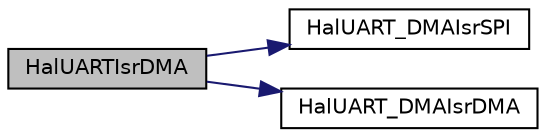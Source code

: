 digraph "HalUARTIsrDMA"
{
  edge [fontname="Helvetica",fontsize="10",labelfontname="Helvetica",labelfontsize="10"];
  node [fontname="Helvetica",fontsize="10",shape=record];
  rankdir="LR";
  Node1 [label="HalUARTIsrDMA",height=0.2,width=0.4,color="black", fillcolor="grey75", style="filled" fontcolor="black"];
  Node1 -> Node2 [color="midnightblue",fontsize="10",style="solid",fontname="Helvetica"];
  Node2 [label="HalUART_DMAIsrSPI",height=0.2,width=0.4,color="black", fillcolor="white", style="filled",URL="$_c_c2540_e_b_2__hal__uart__spi_8c.html#a60d98cdffe2b8e69cb9c3ff7f05b0313"];
  Node1 -> Node3 [color="midnightblue",fontsize="10",style="solid",fontname="Helvetica"];
  Node3 [label="HalUART_DMAIsrDMA",height=0.2,width=0.4,color="black", fillcolor="white", style="filled",URL="$_c_c2540_e_b_2__hal__uart__dma_8c.html#aaacd077f4aa2967dd2597e6aa013f441"];
}
